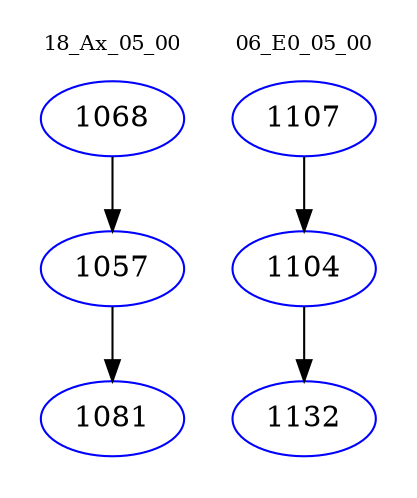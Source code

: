 digraph{
subgraph cluster_0 {
color = white
label = "18_Ax_05_00";
fontsize=10;
T0_1068 [label="1068", color="blue"]
T0_1068 -> T0_1057 [color="black"]
T0_1057 [label="1057", color="blue"]
T0_1057 -> T0_1081 [color="black"]
T0_1081 [label="1081", color="blue"]
}
subgraph cluster_1 {
color = white
label = "06_E0_05_00";
fontsize=10;
T1_1107 [label="1107", color="blue"]
T1_1107 -> T1_1104 [color="black"]
T1_1104 [label="1104", color="blue"]
T1_1104 -> T1_1132 [color="black"]
T1_1132 [label="1132", color="blue"]
}
}

